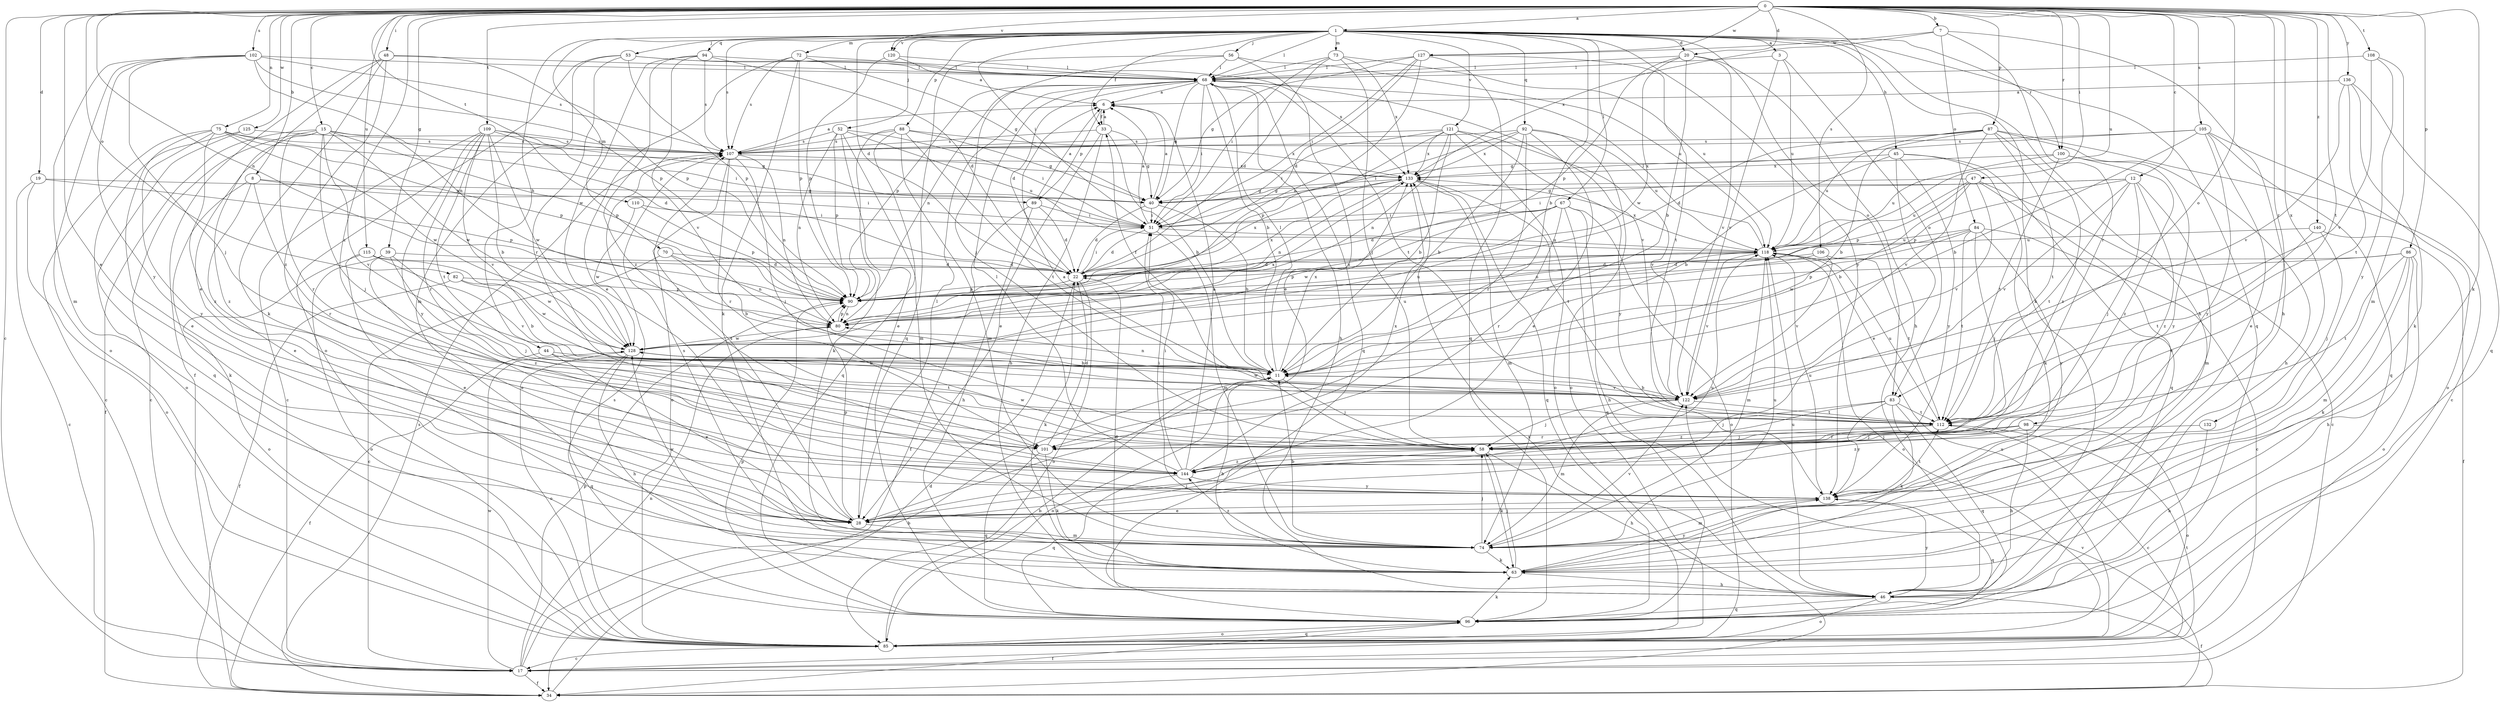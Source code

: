 strict digraph  {
0;
1;
3;
6;
7;
8;
11;
12;
15;
17;
19;
20;
22;
28;
33;
34;
39;
40;
44;
45;
46;
47;
48;
51;
52;
53;
56;
58;
63;
67;
68;
70;
72;
73;
74;
75;
80;
82;
83;
84;
85;
86;
87;
88;
89;
90;
92;
94;
96;
98;
100;
101;
102;
105;
106;
107;
108;
109;
110;
112;
115;
118;
120;
121;
122;
125;
127;
128;
132;
133;
136;
138;
140;
144;
0 -> 1  [label=a];
0 -> 7  [label=b];
0 -> 8  [label=b];
0 -> 12  [label=c];
0 -> 15  [label=c];
0 -> 17  [label=c];
0 -> 19  [label=d];
0 -> 20  [label=d];
0 -> 28  [label=e];
0 -> 39  [label=g];
0 -> 47  [label=i];
0 -> 48  [label=i];
0 -> 63  [label=k];
0 -> 75  [label=n];
0 -> 80  [label=n];
0 -> 82  [label=o];
0 -> 83  [label=o];
0 -> 86  [label=p];
0 -> 87  [label=p];
0 -> 98  [label=r];
0 -> 100  [label=r];
0 -> 102  [label=s];
0 -> 105  [label=s];
0 -> 106  [label=s];
0 -> 108  [label=t];
0 -> 109  [label=t];
0 -> 110  [label=t];
0 -> 112  [label=t];
0 -> 115  [label=u];
0 -> 118  [label=u];
0 -> 120  [label=v];
0 -> 125  [label=w];
0 -> 127  [label=w];
0 -> 132  [label=x];
0 -> 136  [label=y];
0 -> 140  [label=z];
0 -> 144  [label=z];
1 -> 3  [label=a];
1 -> 11  [label=b];
1 -> 20  [label=d];
1 -> 22  [label=d];
1 -> 33  [label=f];
1 -> 44  [label=h];
1 -> 45  [label=h];
1 -> 46  [label=h];
1 -> 51  [label=i];
1 -> 52  [label=j];
1 -> 53  [label=j];
1 -> 56  [label=j];
1 -> 63  [label=k];
1 -> 67  [label=l];
1 -> 68  [label=l];
1 -> 70  [label=m];
1 -> 72  [label=m];
1 -> 73  [label=m];
1 -> 83  [label=o];
1 -> 88  [label=p];
1 -> 92  [label=q];
1 -> 94  [label=q];
1 -> 96  [label=q];
1 -> 100  [label=r];
1 -> 107  [label=s];
1 -> 120  [label=v];
1 -> 121  [label=v];
1 -> 138  [label=y];
3 -> 68  [label=l];
3 -> 83  [label=o];
3 -> 118  [label=u];
3 -> 122  [label=v];
6 -> 33  [label=f];
6 -> 89  [label=p];
7 -> 46  [label=h];
7 -> 84  [label=o];
7 -> 101  [label=r];
7 -> 127  [label=w];
7 -> 133  [label=x];
8 -> 28  [label=e];
8 -> 51  [label=i];
8 -> 63  [label=k];
8 -> 89  [label=p];
8 -> 101  [label=r];
11 -> 33  [label=f];
11 -> 58  [label=j];
11 -> 68  [label=l];
11 -> 80  [label=n];
11 -> 85  [label=o];
11 -> 122  [label=v];
11 -> 133  [label=x];
12 -> 40  [label=g];
12 -> 51  [label=i];
12 -> 58  [label=j];
12 -> 74  [label=m];
12 -> 90  [label=p];
12 -> 112  [label=t];
12 -> 122  [label=v];
12 -> 144  [label=z];
15 -> 17  [label=c];
15 -> 34  [label=f];
15 -> 58  [label=j];
15 -> 90  [label=p];
15 -> 101  [label=r];
15 -> 107  [label=s];
15 -> 122  [label=v];
15 -> 128  [label=w];
15 -> 133  [label=x];
15 -> 144  [label=z];
17 -> 11  [label=b];
17 -> 34  [label=f];
17 -> 80  [label=n];
17 -> 90  [label=p];
17 -> 112  [label=t];
17 -> 128  [label=w];
19 -> 17  [label=c];
19 -> 40  [label=g];
19 -> 85  [label=o];
19 -> 90  [label=p];
20 -> 11  [label=b];
20 -> 46  [label=h];
20 -> 68  [label=l];
20 -> 90  [label=p];
20 -> 122  [label=v];
20 -> 128  [label=w];
22 -> 51  [label=i];
22 -> 63  [label=k];
22 -> 85  [label=o];
22 -> 90  [label=p];
22 -> 133  [label=x];
28 -> 58  [label=j];
28 -> 68  [label=l];
28 -> 74  [label=m];
28 -> 90  [label=p];
28 -> 107  [label=s];
28 -> 118  [label=u];
33 -> 6  [label=a];
33 -> 11  [label=b];
33 -> 28  [label=e];
33 -> 40  [label=g];
33 -> 46  [label=h];
33 -> 107  [label=s];
34 -> 22  [label=d];
34 -> 107  [label=s];
34 -> 122  [label=v];
34 -> 133  [label=x];
39 -> 22  [label=d];
39 -> 28  [label=e];
39 -> 58  [label=j];
39 -> 85  [label=o];
39 -> 144  [label=z];
40 -> 6  [label=a];
40 -> 11  [label=b];
40 -> 22  [label=d];
40 -> 51  [label=i];
44 -> 11  [label=b];
44 -> 28  [label=e];
44 -> 34  [label=f];
44 -> 112  [label=t];
45 -> 11  [label=b];
45 -> 28  [label=e];
45 -> 63  [label=k];
45 -> 96  [label=q];
45 -> 133  [label=x];
45 -> 138  [label=y];
46 -> 22  [label=d];
46 -> 34  [label=f];
46 -> 85  [label=o];
46 -> 96  [label=q];
46 -> 118  [label=u];
46 -> 138  [label=y];
47 -> 11  [label=b];
47 -> 17  [label=c];
47 -> 28  [label=e];
47 -> 40  [label=g];
47 -> 90  [label=p];
47 -> 118  [label=u];
47 -> 122  [label=v];
48 -> 28  [label=e];
48 -> 34  [label=f];
48 -> 63  [label=k];
48 -> 68  [label=l];
48 -> 90  [label=p];
48 -> 144  [label=z];
51 -> 6  [label=a];
51 -> 22  [label=d];
51 -> 74  [label=m];
51 -> 118  [label=u];
52 -> 28  [label=e];
52 -> 51  [label=i];
52 -> 74  [label=m];
52 -> 80  [label=n];
52 -> 90  [label=p];
52 -> 107  [label=s];
52 -> 118  [label=u];
53 -> 68  [label=l];
53 -> 74  [label=m];
53 -> 85  [label=o];
53 -> 90  [label=p];
53 -> 101  [label=r];
53 -> 133  [label=x];
56 -> 28  [label=e];
56 -> 58  [label=j];
56 -> 68  [label=l];
56 -> 96  [label=q];
56 -> 118  [label=u];
58 -> 6  [label=a];
58 -> 46  [label=h];
58 -> 63  [label=k];
58 -> 128  [label=w];
58 -> 144  [label=z];
63 -> 11  [label=b];
63 -> 46  [label=h];
63 -> 58  [label=j];
63 -> 138  [label=y];
67 -> 22  [label=d];
67 -> 46  [label=h];
67 -> 51  [label=i];
67 -> 80  [label=n];
67 -> 85  [label=o];
67 -> 96  [label=q];
67 -> 101  [label=r];
67 -> 128  [label=w];
68 -> 6  [label=a];
68 -> 11  [label=b];
68 -> 22  [label=d];
68 -> 40  [label=g];
68 -> 46  [label=h];
68 -> 51  [label=i];
68 -> 80  [label=n];
68 -> 90  [label=p];
68 -> 96  [label=q];
68 -> 112  [label=t];
68 -> 122  [label=v];
70 -> 11  [label=b];
70 -> 17  [label=c];
70 -> 22  [label=d];
70 -> 80  [label=n];
72 -> 28  [label=e];
72 -> 40  [label=g];
72 -> 63  [label=k];
72 -> 68  [label=l];
72 -> 90  [label=p];
72 -> 107  [label=s];
73 -> 22  [label=d];
73 -> 51  [label=i];
73 -> 58  [label=j];
73 -> 68  [label=l];
73 -> 118  [label=u];
73 -> 133  [label=x];
74 -> 11  [label=b];
74 -> 58  [label=j];
74 -> 63  [label=k];
74 -> 107  [label=s];
74 -> 118  [label=u];
74 -> 122  [label=v];
74 -> 128  [label=w];
74 -> 144  [label=z];
75 -> 17  [label=c];
75 -> 22  [label=d];
75 -> 28  [label=e];
75 -> 90  [label=p];
75 -> 107  [label=s];
75 -> 128  [label=w];
75 -> 138  [label=y];
75 -> 144  [label=z];
80 -> 90  [label=p];
80 -> 128  [label=w];
82 -> 11  [label=b];
82 -> 34  [label=f];
82 -> 90  [label=p];
82 -> 128  [label=w];
83 -> 58  [label=j];
83 -> 63  [label=k];
83 -> 96  [label=q];
83 -> 112  [label=t];
83 -> 138  [label=y];
83 -> 144  [label=z];
84 -> 17  [label=c];
84 -> 58  [label=j];
84 -> 80  [label=n];
84 -> 112  [label=t];
84 -> 118  [label=u];
84 -> 128  [label=w];
84 -> 138  [label=y];
85 -> 11  [label=b];
85 -> 17  [label=c];
85 -> 96  [label=q];
85 -> 107  [label=s];
85 -> 118  [label=u];
86 -> 22  [label=d];
86 -> 46  [label=h];
86 -> 63  [label=k];
86 -> 74  [label=m];
86 -> 85  [label=o];
86 -> 90  [label=p];
86 -> 112  [label=t];
87 -> 11  [label=b];
87 -> 17  [label=c];
87 -> 22  [label=d];
87 -> 46  [label=h];
87 -> 107  [label=s];
87 -> 112  [label=t];
87 -> 118  [label=u];
87 -> 122  [label=v];
87 -> 144  [label=z];
88 -> 40  [label=g];
88 -> 63  [label=k];
88 -> 74  [label=m];
88 -> 96  [label=q];
88 -> 107  [label=s];
88 -> 112  [label=t];
88 -> 133  [label=x];
89 -> 6  [label=a];
89 -> 22  [label=d];
89 -> 34  [label=f];
89 -> 46  [label=h];
89 -> 51  [label=i];
90 -> 80  [label=n];
90 -> 118  [label=u];
90 -> 133  [label=x];
92 -> 11  [label=b];
92 -> 28  [label=e];
92 -> 51  [label=i];
92 -> 85  [label=o];
92 -> 101  [label=r];
92 -> 107  [label=s];
92 -> 118  [label=u];
92 -> 133  [label=x];
94 -> 22  [label=d];
94 -> 68  [label=l];
94 -> 107  [label=s];
94 -> 122  [label=v];
94 -> 128  [label=w];
94 -> 144  [label=z];
96 -> 34  [label=f];
96 -> 63  [label=k];
96 -> 85  [label=o];
96 -> 90  [label=p];
98 -> 46  [label=h];
98 -> 58  [label=j];
98 -> 85  [label=o];
98 -> 101  [label=r];
98 -> 144  [label=z];
100 -> 112  [label=t];
100 -> 118  [label=u];
100 -> 133  [label=x];
100 -> 138  [label=y];
100 -> 144  [label=z];
101 -> 22  [label=d];
101 -> 63  [label=k];
101 -> 96  [label=q];
102 -> 58  [label=j];
102 -> 68  [label=l];
102 -> 74  [label=m];
102 -> 80  [label=n];
102 -> 85  [label=o];
102 -> 90  [label=p];
102 -> 107  [label=s];
102 -> 138  [label=y];
105 -> 11  [label=b];
105 -> 28  [label=e];
105 -> 40  [label=g];
105 -> 85  [label=o];
105 -> 96  [label=q];
105 -> 107  [label=s];
105 -> 138  [label=y];
106 -> 22  [label=d];
106 -> 80  [label=n];
106 -> 112  [label=t];
106 -> 122  [label=v];
107 -> 6  [label=a];
107 -> 58  [label=j];
107 -> 80  [label=n];
107 -> 85  [label=o];
107 -> 101  [label=r];
107 -> 133  [label=x];
108 -> 68  [label=l];
108 -> 74  [label=m];
108 -> 122  [label=v];
108 -> 138  [label=y];
109 -> 11  [label=b];
109 -> 17  [label=c];
109 -> 40  [label=g];
109 -> 51  [label=i];
109 -> 101  [label=r];
109 -> 107  [label=s];
109 -> 112  [label=t];
109 -> 122  [label=v];
109 -> 128  [label=w];
109 -> 138  [label=y];
110 -> 51  [label=i];
110 -> 90  [label=p];
110 -> 128  [label=w];
112 -> 17  [label=c];
112 -> 58  [label=j];
112 -> 101  [label=r];
112 -> 118  [label=u];
115 -> 22  [label=d];
115 -> 28  [label=e];
115 -> 85  [label=o];
115 -> 122  [label=v];
115 -> 128  [label=w];
118 -> 22  [label=d];
118 -> 68  [label=l];
118 -> 74  [label=m];
118 -> 85  [label=o];
118 -> 90  [label=p];
118 -> 122  [label=v];
118 -> 133  [label=x];
120 -> 6  [label=a];
120 -> 68  [label=l];
120 -> 90  [label=p];
121 -> 11  [label=b];
121 -> 51  [label=i];
121 -> 80  [label=n];
121 -> 85  [label=o];
121 -> 90  [label=p];
121 -> 107  [label=s];
121 -> 122  [label=v];
121 -> 133  [label=x];
121 -> 138  [label=y];
122 -> 11  [label=b];
122 -> 58  [label=j];
122 -> 74  [label=m];
122 -> 112  [label=t];
122 -> 128  [label=w];
125 -> 85  [label=o];
125 -> 96  [label=q];
125 -> 107  [label=s];
127 -> 22  [label=d];
127 -> 40  [label=g];
127 -> 51  [label=i];
127 -> 68  [label=l];
127 -> 80  [label=n];
127 -> 96  [label=q];
127 -> 112  [label=t];
128 -> 11  [label=b];
128 -> 46  [label=h];
128 -> 85  [label=o];
128 -> 96  [label=q];
128 -> 118  [label=u];
128 -> 133  [label=x];
132 -> 46  [label=h];
132 -> 58  [label=j];
133 -> 40  [label=g];
133 -> 74  [label=m];
133 -> 80  [label=n];
133 -> 96  [label=q];
133 -> 112  [label=t];
136 -> 6  [label=a];
136 -> 63  [label=k];
136 -> 96  [label=q];
136 -> 112  [label=t];
136 -> 122  [label=v];
138 -> 28  [label=e];
138 -> 51  [label=i];
138 -> 74  [label=m];
138 -> 96  [label=q];
138 -> 112  [label=t];
138 -> 118  [label=u];
140 -> 34  [label=f];
140 -> 58  [label=j];
140 -> 112  [label=t];
140 -> 118  [label=u];
144 -> 6  [label=a];
144 -> 51  [label=i];
144 -> 68  [label=l];
144 -> 96  [label=q];
144 -> 133  [label=x];
144 -> 138  [label=y];
}
